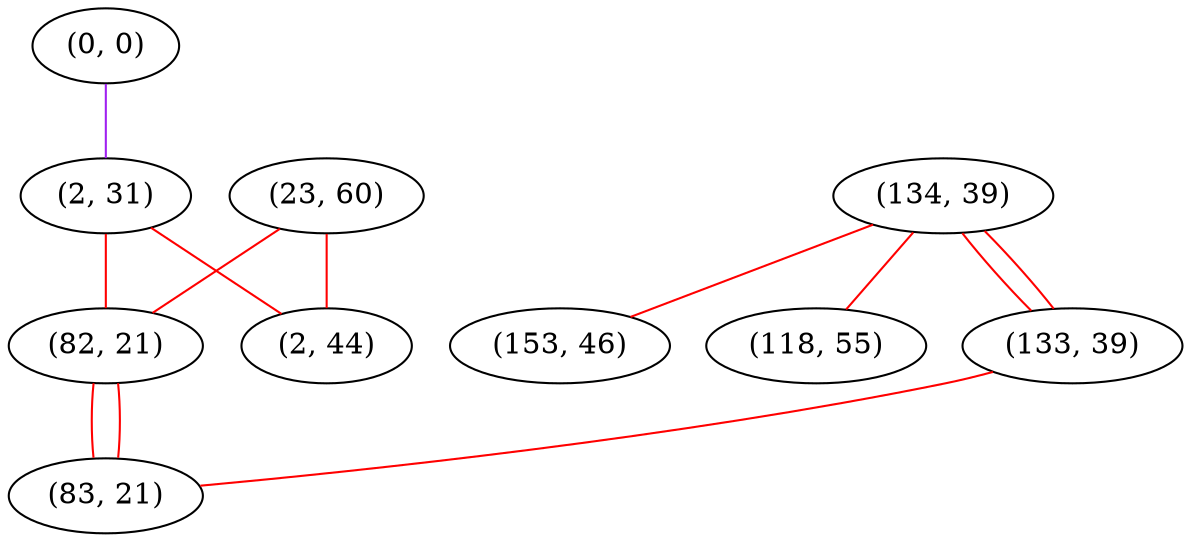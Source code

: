 graph "" {
"(0, 0)";
"(134, 39)";
"(23, 60)";
"(133, 39)";
"(2, 31)";
"(153, 46)";
"(2, 44)";
"(118, 55)";
"(82, 21)";
"(83, 21)";
"(0, 0)" -- "(2, 31)"  [color=purple, key=0, weight=4];
"(134, 39)" -- "(153, 46)"  [color=red, key=0, weight=1];
"(134, 39)" -- "(133, 39)"  [color=red, key=0, weight=1];
"(134, 39)" -- "(133, 39)"  [color=red, key=1, weight=1];
"(134, 39)" -- "(118, 55)"  [color=red, key=0, weight=1];
"(23, 60)" -- "(82, 21)"  [color=red, key=0, weight=1];
"(23, 60)" -- "(2, 44)"  [color=red, key=0, weight=1];
"(133, 39)" -- "(83, 21)"  [color=red, key=0, weight=1];
"(2, 31)" -- "(82, 21)"  [color=red, key=0, weight=1];
"(2, 31)" -- "(2, 44)"  [color=red, key=0, weight=1];
"(82, 21)" -- "(83, 21)"  [color=red, key=0, weight=1];
"(82, 21)" -- "(83, 21)"  [color=red, key=1, weight=1];
}

